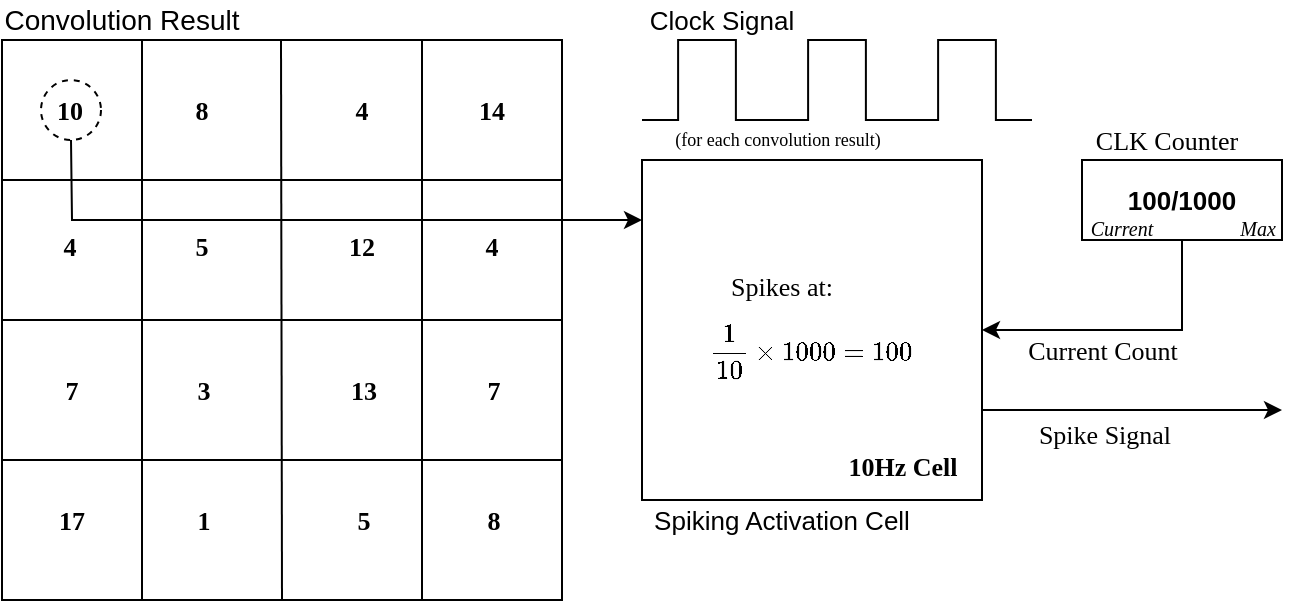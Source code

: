 <mxfile version="14.7.3" type="device"><diagram id="UA5_di6fg3fOY0bS_oL2" name="Page-1"><mxGraphModel dx="938" dy="575" grid="1" gridSize="10" guides="1" tooltips="1" connect="1" arrows="1" fold="1" page="1" pageScale="1" pageWidth="850" pageHeight="1100" math="1" shadow="0"><root><mxCell id="0"/><mxCell id="1" parent="0"/><mxCell id="DfoZ_-Y9hyU-g72ZZlQm-3" value="" style="whiteSpace=wrap;html=1;aspect=fixed;fillColor=none;" vertex="1" parent="1"><mxGeometry x="200" y="280" width="280" height="280" as="geometry"/></mxCell><mxCell id="DfoZ_-Y9hyU-g72ZZlQm-4" value="" style="endArrow=none;html=1;exitX=0.25;exitY=1;exitDx=0;exitDy=0;entryX=0.25;entryY=0;entryDx=0;entryDy=0;" edge="1" parent="1" source="DfoZ_-Y9hyU-g72ZZlQm-3" target="DfoZ_-Y9hyU-g72ZZlQm-3"><mxGeometry width="50" height="50" relative="1" as="geometry"><mxPoint x="400" y="450" as="sourcePoint"/><mxPoint x="450" y="400" as="targetPoint"/></mxGeometry></mxCell><mxCell id="DfoZ_-Y9hyU-g72ZZlQm-5" value="" style="endArrow=none;html=1;exitX=0.5;exitY=1;exitDx=0;exitDy=0;entryX=0.25;entryY=0;entryDx=0;entryDy=0;" edge="1" parent="1" source="DfoZ_-Y9hyU-g72ZZlQm-3"><mxGeometry width="50" height="50" relative="1" as="geometry"><mxPoint x="339.5" y="560" as="sourcePoint"/><mxPoint x="339.5" y="280" as="targetPoint"/></mxGeometry></mxCell><mxCell id="DfoZ_-Y9hyU-g72ZZlQm-6" value="" style="endArrow=none;html=1;exitX=0.75;exitY=1;exitDx=0;exitDy=0;entryX=0.75;entryY=0;entryDx=0;entryDy=0;" edge="1" parent="1" source="DfoZ_-Y9hyU-g72ZZlQm-3" target="DfoZ_-Y9hyU-g72ZZlQm-3"><mxGeometry width="50" height="50" relative="1" as="geometry"><mxPoint x="425" y="560" as="sourcePoint"/><mxPoint x="425" y="280" as="targetPoint"/></mxGeometry></mxCell><mxCell id="DfoZ_-Y9hyU-g72ZZlQm-7" value="" style="endArrow=none;html=1;entryX=1;entryY=0.75;entryDx=0;entryDy=0;exitX=0;exitY=0.75;exitDx=0;exitDy=0;" edge="1" parent="1" source="DfoZ_-Y9hyU-g72ZZlQm-3" target="DfoZ_-Y9hyU-g72ZZlQm-3"><mxGeometry width="50" height="50" relative="1" as="geometry"><mxPoint x="120" y="510" as="sourcePoint"/><mxPoint x="170" y="460" as="targetPoint"/></mxGeometry></mxCell><mxCell id="DfoZ_-Y9hyU-g72ZZlQm-8" value="" style="endArrow=none;html=1;entryX=1;entryY=0.5;entryDx=0;entryDy=0;exitX=0;exitY=0.5;exitDx=0;exitDy=0;" edge="1" parent="1" source="DfoZ_-Y9hyU-g72ZZlQm-3" target="DfoZ_-Y9hyU-g72ZZlQm-3"><mxGeometry width="50" height="50" relative="1" as="geometry"><mxPoint x="140" y="460" as="sourcePoint"/><mxPoint x="190" y="410" as="targetPoint"/></mxGeometry></mxCell><mxCell id="DfoZ_-Y9hyU-g72ZZlQm-9" value="" style="endArrow=none;html=1;exitX=0;exitY=0.25;exitDx=0;exitDy=0;" edge="1" parent="1" source="DfoZ_-Y9hyU-g72ZZlQm-3"><mxGeometry width="50" height="50" relative="1" as="geometry"><mxPoint x="330" y="450" as="sourcePoint"/><mxPoint x="480" y="350" as="targetPoint"/></mxGeometry></mxCell><mxCell id="DfoZ_-Y9hyU-g72ZZlQm-10" value="Convolution Result" style="text;html=1;strokeColor=none;fillColor=none;align=center;verticalAlign=middle;whiteSpace=wrap;rounded=0;fontSize=14;" vertex="1" parent="1"><mxGeometry x="200" y="260" width="120" height="20" as="geometry"/></mxCell><mxCell id="DfoZ_-Y9hyU-g72ZZlQm-11" value="10" style="text;html=1;strokeColor=none;fillColor=none;align=center;verticalAlign=middle;whiteSpace=wrap;rounded=0;fontStyle=1;fontFamily=Verdana;fontSize=13;" vertex="1" parent="1"><mxGeometry x="214" y="305" width="40" height="20" as="geometry"/></mxCell><mxCell id="DfoZ_-Y9hyU-g72ZZlQm-13" value="8" style="text;html=1;strokeColor=none;fillColor=none;align=center;verticalAlign=middle;whiteSpace=wrap;rounded=0;fontStyle=1;fontFamily=Verdana;fontSize=13;" vertex="1" parent="1"><mxGeometry x="280" y="305" width="40" height="20" as="geometry"/></mxCell><mxCell id="DfoZ_-Y9hyU-g72ZZlQm-14" value="4" style="text;html=1;strokeColor=none;fillColor=none;align=center;verticalAlign=middle;whiteSpace=wrap;rounded=0;fontStyle=1;fontFamily=Verdana;fontSize=13;" vertex="1" parent="1"><mxGeometry x="360" y="305" width="40" height="20" as="geometry"/></mxCell><mxCell id="DfoZ_-Y9hyU-g72ZZlQm-15" value="14" style="text;html=1;strokeColor=none;fillColor=none;align=center;verticalAlign=middle;whiteSpace=wrap;rounded=0;fontStyle=1;fontFamily=Verdana;fontSize=13;" vertex="1" parent="1"><mxGeometry x="425" y="305" width="40" height="20" as="geometry"/></mxCell><mxCell id="DfoZ_-Y9hyU-g72ZZlQm-16" value="4" style="text;html=1;strokeColor=none;fillColor=none;align=center;verticalAlign=middle;whiteSpace=wrap;rounded=0;fontStyle=1;fontFamily=Verdana;fontSize=13;" vertex="1" parent="1"><mxGeometry x="214" y="373" width="40" height="20" as="geometry"/></mxCell><mxCell id="DfoZ_-Y9hyU-g72ZZlQm-17" value="5" style="text;html=1;strokeColor=none;fillColor=none;align=center;verticalAlign=middle;whiteSpace=wrap;rounded=0;fontStyle=1;fontFamily=Verdana;fontSize=13;" vertex="1" parent="1"><mxGeometry x="280" y="373" width="40" height="20" as="geometry"/></mxCell><mxCell id="DfoZ_-Y9hyU-g72ZZlQm-18" value="12" style="text;html=1;strokeColor=none;fillColor=none;align=center;verticalAlign=middle;whiteSpace=wrap;rounded=0;fontStyle=1;fontFamily=Verdana;fontSize=13;" vertex="1" parent="1"><mxGeometry x="360" y="373" width="40" height="20" as="geometry"/></mxCell><mxCell id="DfoZ_-Y9hyU-g72ZZlQm-19" value="4" style="text;html=1;strokeColor=none;fillColor=none;align=center;verticalAlign=middle;whiteSpace=wrap;rounded=0;fontStyle=1;fontFamily=Verdana;fontSize=13;" vertex="1" parent="1"><mxGeometry x="425" y="373" width="40" height="20" as="geometry"/></mxCell><mxCell id="DfoZ_-Y9hyU-g72ZZlQm-20" value="7" style="text;html=1;strokeColor=none;fillColor=none;align=center;verticalAlign=middle;whiteSpace=wrap;rounded=0;fontStyle=1;fontFamily=Verdana;fontSize=13;" vertex="1" parent="1"><mxGeometry x="214.5" y="445" width="40" height="20" as="geometry"/></mxCell><mxCell id="DfoZ_-Y9hyU-g72ZZlQm-21" value="3" style="text;html=1;strokeColor=none;fillColor=none;align=center;verticalAlign=middle;whiteSpace=wrap;rounded=0;fontStyle=1;fontFamily=Verdana;fontSize=13;" vertex="1" parent="1"><mxGeometry x="280.5" y="445" width="40" height="20" as="geometry"/></mxCell><mxCell id="DfoZ_-Y9hyU-g72ZZlQm-22" value="13" style="text;html=1;strokeColor=none;fillColor=none;align=center;verticalAlign=middle;whiteSpace=wrap;rounded=0;fontStyle=1;fontFamily=Verdana;fontSize=13;" vertex="1" parent="1"><mxGeometry x="360.5" y="445" width="40" height="20" as="geometry"/></mxCell><mxCell id="DfoZ_-Y9hyU-g72ZZlQm-23" value="7" style="text;html=1;strokeColor=none;fillColor=none;align=center;verticalAlign=middle;whiteSpace=wrap;rounded=0;fontStyle=1;fontFamily=Verdana;fontSize=13;" vertex="1" parent="1"><mxGeometry x="425.5" y="445" width="40" height="20" as="geometry"/></mxCell><mxCell id="DfoZ_-Y9hyU-g72ZZlQm-24" value="17" style="text;html=1;strokeColor=none;fillColor=none;align=center;verticalAlign=middle;whiteSpace=wrap;rounded=0;fontStyle=1;fontFamily=Verdana;fontSize=13;" vertex="1" parent="1"><mxGeometry x="214.5" y="510" width="40" height="20" as="geometry"/></mxCell><mxCell id="DfoZ_-Y9hyU-g72ZZlQm-25" value="1" style="text;html=1;strokeColor=none;fillColor=none;align=center;verticalAlign=middle;whiteSpace=wrap;rounded=0;fontStyle=1;fontFamily=Verdana;fontSize=13;" vertex="1" parent="1"><mxGeometry x="280.5" y="510" width="40" height="20" as="geometry"/></mxCell><mxCell id="DfoZ_-Y9hyU-g72ZZlQm-26" value="5" style="text;html=1;strokeColor=none;fillColor=none;align=center;verticalAlign=middle;whiteSpace=wrap;rounded=0;fontStyle=1;fontFamily=Verdana;fontSize=13;" vertex="1" parent="1"><mxGeometry x="360.5" y="510" width="40" height="20" as="geometry"/></mxCell><mxCell id="DfoZ_-Y9hyU-g72ZZlQm-27" value="8" style="text;html=1;strokeColor=none;fillColor=none;align=center;verticalAlign=middle;whiteSpace=wrap;rounded=0;fontStyle=1;fontFamily=Verdana;fontSize=13;" vertex="1" parent="1"><mxGeometry x="425.5" y="510" width="40" height="20" as="geometry"/></mxCell><mxCell id="DfoZ_-Y9hyU-g72ZZlQm-32" value="" style="group" vertex="1" connectable="0" parent="1"><mxGeometry x="520" y="280" width="260" height="40" as="geometry"/></mxCell><mxCell id="DfoZ_-Y9hyU-g72ZZlQm-28" value="" style="pointerEvents=1;verticalLabelPosition=bottom;shadow=0;dashed=0;align=center;html=1;verticalAlign=top;shape=mxgraph.electrical.waveforms.pulse_1;fontFamily=Verdana;fontSize=13;fillColor=none;" vertex="1" parent="DfoZ_-Y9hyU-g72ZZlQm-32"><mxGeometry width="65" height="40" as="geometry"/></mxCell><mxCell id="DfoZ_-Y9hyU-g72ZZlQm-29" value="" style="pointerEvents=1;verticalLabelPosition=bottom;shadow=0;dashed=0;align=center;html=1;verticalAlign=top;shape=mxgraph.electrical.waveforms.pulse_1;fontFamily=Verdana;fontSize=13;fillColor=none;" vertex="1" parent="DfoZ_-Y9hyU-g72ZZlQm-32"><mxGeometry x="65" width="65" height="40" as="geometry"/></mxCell><mxCell id="DfoZ_-Y9hyU-g72ZZlQm-30" value="" style="pointerEvents=1;verticalLabelPosition=bottom;shadow=0;dashed=0;align=center;html=1;verticalAlign=top;shape=mxgraph.electrical.waveforms.pulse_1;fontFamily=Verdana;fontSize=13;fillColor=none;" vertex="1" parent="DfoZ_-Y9hyU-g72ZZlQm-32"><mxGeometry x="130" width="65" height="40" as="geometry"/></mxCell><mxCell id="DfoZ_-Y9hyU-g72ZZlQm-33" value="" style="endArrow=classic;html=1;fontFamily=Verdana;fontSize=13;rounded=0;exitX=0.5;exitY=1;exitDx=0;exitDy=0;" edge="1" parent="1" source="DfoZ_-Y9hyU-g72ZZlQm-34"><mxGeometry width="50" height="50" relative="1" as="geometry"><mxPoint x="235" y="340" as="sourcePoint"/><mxPoint x="520" y="370" as="targetPoint"/><Array as="points"><mxPoint x="235" y="370"/></Array></mxGeometry></mxCell><mxCell id="DfoZ_-Y9hyU-g72ZZlQm-34" value="" style="ellipse;whiteSpace=wrap;html=1;aspect=fixed;fontFamily=Verdana;fontSize=13;fillColor=none;dashed=1;" vertex="1" parent="1"><mxGeometry x="219.5" y="300" width="30" height="30" as="geometry"/></mxCell><mxCell id="DfoZ_-Y9hyU-g72ZZlQm-35" value="Clock Signal" style="text;html=1;strokeColor=none;fillColor=none;align=center;verticalAlign=middle;whiteSpace=wrap;rounded=0;dashed=1;fontFamily=Helvetica;fontSize=13;" vertex="1" parent="1"><mxGeometry x="520" y="260" width="80" height="20" as="geometry"/></mxCell><mxCell id="DfoZ_-Y9hyU-g72ZZlQm-36" value="" style="rounded=0;whiteSpace=wrap;html=1;fontFamily=Helvetica;fontSize=13;fillColor=none;" vertex="1" parent="1"><mxGeometry x="520" y="340" width="170" height="170" as="geometry"/></mxCell><mxCell id="DfoZ_-Y9hyU-g72ZZlQm-37" value="Spiking Activation Cell" style="text;html=1;strokeColor=none;fillColor=none;align=center;verticalAlign=middle;whiteSpace=wrap;rounded=0;fontFamily=Helvetica;fontSize=13;" vertex="1" parent="1"><mxGeometry x="520" y="510" width="140" height="20" as="geometry"/></mxCell><mxCell id="DfoZ_-Y9hyU-g72ZZlQm-38" value="&lt;b&gt;100/1000&lt;/b&gt;" style="rounded=0;whiteSpace=wrap;html=1;fontFamily=Helvetica;fontSize=13;fillColor=none;" vertex="1" parent="1"><mxGeometry x="740" y="340" width="100" height="40" as="geometry"/></mxCell><mxCell id="DfoZ_-Y9hyU-g72ZZlQm-42" value="CLK Counter" style="text;html=1;strokeColor=none;fillColor=none;align=center;verticalAlign=middle;whiteSpace=wrap;rounded=0;fontFamily=Verdana;fontSize=13;" vertex="1" parent="1"><mxGeometry x="740" y="320" width="85" height="20" as="geometry"/></mxCell><mxCell id="DfoZ_-Y9hyU-g72ZZlQm-43" value="10Hz Cell" style="text;html=1;strokeColor=none;fillColor=none;align=center;verticalAlign=middle;whiteSpace=wrap;rounded=0;fontFamily=Verdana;fontSize=13;fontStyle=1" vertex="1" parent="1"><mxGeometry x="612.5" y="483" width="75" height="20" as="geometry"/></mxCell><mxCell id="DfoZ_-Y9hyU-g72ZZlQm-46" value="" style="endArrow=classic;html=1;fontFamily=Verdana;fontSize=13;entryX=1;entryY=0.5;entryDx=0;entryDy=0;exitX=0.5;exitY=1;exitDx=0;exitDy=0;rounded=0;" edge="1" parent="1" source="DfoZ_-Y9hyU-g72ZZlQm-38" target="DfoZ_-Y9hyU-g72ZZlQm-36"><mxGeometry width="50" height="50" relative="1" as="geometry"><mxPoint x="710" y="490" as="sourcePoint"/><mxPoint x="760" y="440" as="targetPoint"/><Array as="points"><mxPoint x="790" y="425"/></Array></mxGeometry></mxCell><mxCell id="DfoZ_-Y9hyU-g72ZZlQm-47" value="Current Count" style="edgeLabel;html=1;align=center;verticalAlign=middle;resizable=0;points=[];fontSize=13;fontFamily=Verdana;" vertex="1" connectable="0" parent="DfoZ_-Y9hyU-g72ZZlQm-46"><mxGeometry x="-0.017" relative="1" as="geometry"><mxPoint x="-14" y="10" as="offset"/></mxGeometry></mxCell><mxCell id="DfoZ_-Y9hyU-g72ZZlQm-48" value="&lt;font style=&quot;font-size: 10px&quot;&gt;Current&lt;/font&gt;" style="text;html=1;strokeColor=none;fillColor=none;align=center;verticalAlign=middle;whiteSpace=wrap;rounded=0;fontFamily=Verdana;fontSize=13;fontStyle=2" vertex="1" parent="1"><mxGeometry x="740" y="368" width="40" height="10" as="geometry"/></mxCell><mxCell id="DfoZ_-Y9hyU-g72ZZlQm-49" value="&lt;font style=&quot;font-size: 10px&quot;&gt;Max&lt;/font&gt;" style="text;html=1;strokeColor=none;fillColor=none;align=center;verticalAlign=middle;whiteSpace=wrap;rounded=0;fontFamily=Verdana;fontSize=13;fontStyle=2" vertex="1" parent="1"><mxGeometry x="818" y="368" width="20" height="10" as="geometry"/></mxCell><mxCell id="DfoZ_-Y9hyU-g72ZZlQm-50" value="Spikes at:" style="text;html=1;strokeColor=none;fillColor=none;align=center;verticalAlign=middle;whiteSpace=wrap;rounded=0;fontFamily=Verdana;fontSize=13;" vertex="1" parent="1"><mxGeometry x="550" y="393" width="80" height="20" as="geometry"/></mxCell><mxCell id="DfoZ_-Y9hyU-g72ZZlQm-51" value="$$\frac{1}{10}\times1000=100$$" style="text;html=1;strokeColor=none;fillColor=none;align=center;verticalAlign=middle;whiteSpace=wrap;rounded=0;fontFamily=Verdana;fontSize=13;" vertex="1" parent="1"><mxGeometry x="585" y="425" width="40" height="20" as="geometry"/></mxCell><mxCell id="DfoZ_-Y9hyU-g72ZZlQm-52" value="" style="endArrow=classic;html=1;fontFamily=Verdana;fontSize=13;" edge="1" parent="1"><mxGeometry width="50" height="50" relative="1" as="geometry"><mxPoint x="690" y="465" as="sourcePoint"/><mxPoint x="840" y="465" as="targetPoint"/></mxGeometry></mxCell><mxCell id="DfoZ_-Y9hyU-g72ZZlQm-53" value="Spike Signal" style="edgeLabel;html=1;align=center;verticalAlign=middle;resizable=0;points=[];fontSize=13;fontFamily=Verdana;" vertex="1" connectable="0" parent="DfoZ_-Y9hyU-g72ZZlQm-52"><mxGeometry x="-0.369" y="1" relative="1" as="geometry"><mxPoint x="13" y="13" as="offset"/></mxGeometry></mxCell><mxCell id="DfoZ_-Y9hyU-g72ZZlQm-54" value="(for each convolution result)" style="text;html=1;strokeColor=none;fillColor=none;align=center;verticalAlign=middle;whiteSpace=wrap;rounded=0;fontFamily=Verdana;fontSize=9;" vertex="1" parent="1"><mxGeometry x="487.5" y="320" width="200" height="20" as="geometry"/></mxCell></root></mxGraphModel></diagram></mxfile>